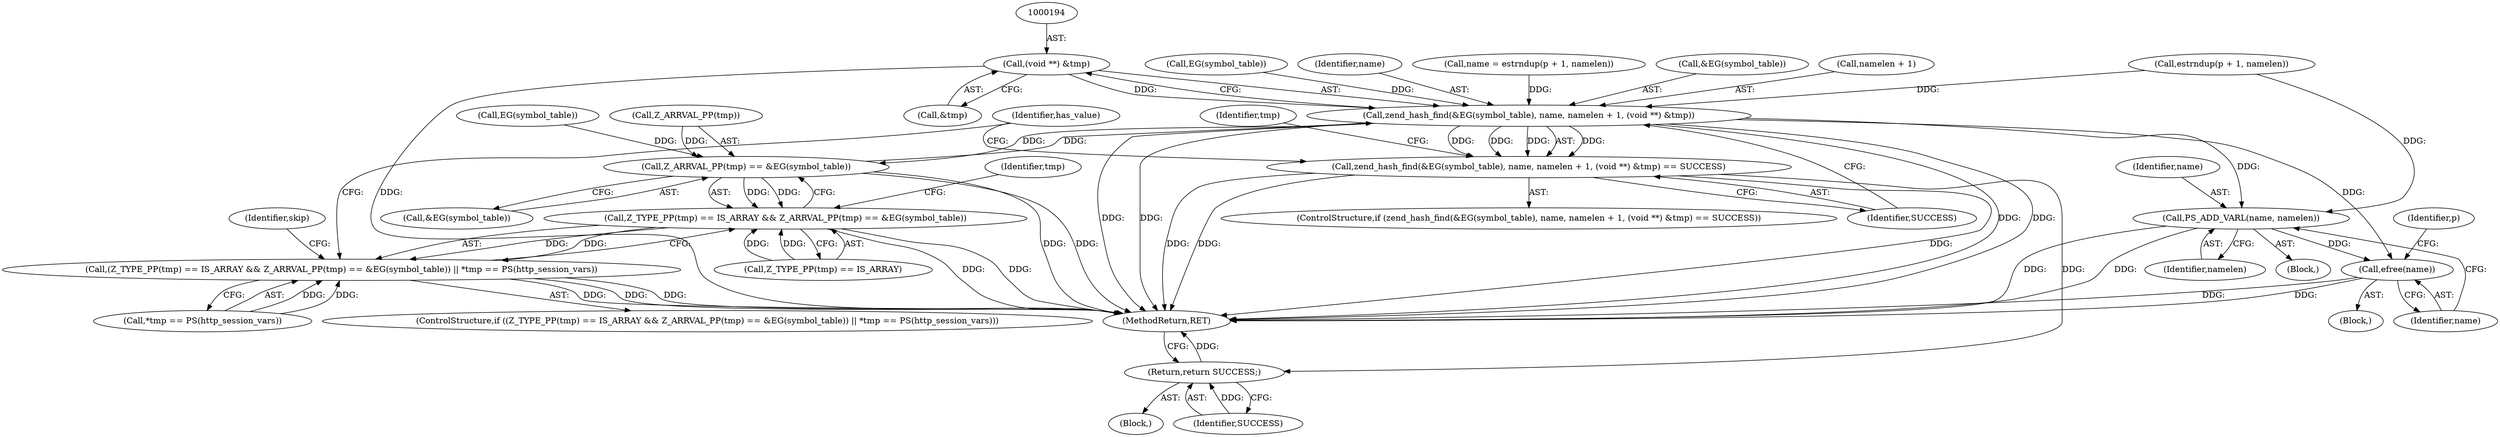 digraph "0_php-src_8763c6090d627d8bb0ee1d030c30e58f406be9ce?w=1@pointer" {
"1000193" [label="(Call,(void **) &tmp)"];
"1000185" [label="(Call,zend_hash_find(&EG(symbol_table), name, namelen + 1, (void **) &tmp))"];
"1000184" [label="(Call,zend_hash_find(&EG(symbol_table), name, namelen + 1, (void **) &tmp) == SUCCESS)"];
"1000253" [label="(Return,return SUCCESS;)"];
"1000206" [label="(Call,Z_ARRVAL_PP(tmp) == &EG(symbol_table))"];
"1000201" [label="(Call,Z_TYPE_PP(tmp) == IS_ARRAY && Z_ARRVAL_PP(tmp) == &EG(symbol_table))"];
"1000200" [label="(Call,(Z_TYPE_PP(tmp) == IS_ARRAY && Z_ARRVAL_PP(tmp) == &EG(symbol_table)) || *tmp == PS(http_session_vars))"];
"1000246" [label="(Call,PS_ADD_VARL(name, namelen))"];
"1000249" [label="(Call,efree(name))"];
"1000104" [label="(Block,)"];
"1000246" [label="(Call,PS_ADD_VARL(name, namelen))"];
"1000128" [label="(Identifier,p)"];
"1000190" [label="(Call,namelen + 1)"];
"1000255" [label="(MethodReturn,RET)"];
"1000187" [label="(Call,EG(symbol_table))"];
"1000189" [label="(Identifier,name)"];
"1000249" [label="(Call,efree(name))"];
"1000171" [label="(Call,name = estrndup(p + 1, namelen))"];
"1000130" [label="(Block,)"];
"1000202" [label="(Call,Z_TYPE_PP(tmp) == IS_ARRAY)"];
"1000183" [label="(ControlStructure,if (zend_hash_find(&EG(symbol_table), name, namelen + 1, (void **) &tmp) == SUCCESS))"];
"1000212" [label="(Call,*tmp == PS(http_session_vars))"];
"1000204" [label="(Identifier,tmp)"];
"1000210" [label="(Call,EG(symbol_table))"];
"1000201" [label="(Call,Z_TYPE_PP(tmp) == IS_ARRAY && Z_ARRVAL_PP(tmp) == &EG(symbol_table))"];
"1000197" [label="(Identifier,SUCCESS)"];
"1000248" [label="(Identifier,namelen)"];
"1000186" [label="(Call,&EG(symbol_table))"];
"1000250" [label="(Identifier,name)"];
"1000185" [label="(Call,zend_hash_find(&EG(symbol_table), name, namelen + 1, (void **) &tmp))"];
"1000173" [label="(Call,estrndup(p + 1, namelen))"];
"1000222" [label="(Identifier,has_value)"];
"1000199" [label="(ControlStructure,if ((Z_TYPE_PP(tmp) == IS_ARRAY && Z_ARRVAL_PP(tmp) == &EG(symbol_table)) || *tmp == PS(http_session_vars)))"];
"1000254" [label="(Identifier,SUCCESS)"];
"1000245" [label="(Block,)"];
"1000247" [label="(Identifier,name)"];
"1000253" [label="(Return,return SUCCESS;)"];
"1000219" [label="(Identifier,skip)"];
"1000200" [label="(Call,(Z_TYPE_PP(tmp) == IS_ARRAY && Z_ARRVAL_PP(tmp) == &EG(symbol_table)) || *tmp == PS(http_session_vars))"];
"1000209" [label="(Call,&EG(symbol_table))"];
"1000207" [label="(Call,Z_ARRVAL_PP(tmp))"];
"1000214" [label="(Identifier,tmp)"];
"1000195" [label="(Call,&tmp)"];
"1000206" [label="(Call,Z_ARRVAL_PP(tmp) == &EG(symbol_table))"];
"1000193" [label="(Call,(void **) &tmp)"];
"1000184" [label="(Call,zend_hash_find(&EG(symbol_table), name, namelen + 1, (void **) &tmp) == SUCCESS)"];
"1000193" -> "1000185"  [label="AST: "];
"1000193" -> "1000195"  [label="CFG: "];
"1000194" -> "1000193"  [label="AST: "];
"1000195" -> "1000193"  [label="AST: "];
"1000185" -> "1000193"  [label="CFG: "];
"1000193" -> "1000255"  [label="DDG: "];
"1000193" -> "1000185"  [label="DDG: "];
"1000185" -> "1000184"  [label="AST: "];
"1000186" -> "1000185"  [label="AST: "];
"1000189" -> "1000185"  [label="AST: "];
"1000190" -> "1000185"  [label="AST: "];
"1000197" -> "1000185"  [label="CFG: "];
"1000185" -> "1000255"  [label="DDG: "];
"1000185" -> "1000255"  [label="DDG: "];
"1000185" -> "1000255"  [label="DDG: "];
"1000185" -> "1000255"  [label="DDG: "];
"1000185" -> "1000184"  [label="DDG: "];
"1000185" -> "1000184"  [label="DDG: "];
"1000185" -> "1000184"  [label="DDG: "];
"1000185" -> "1000184"  [label="DDG: "];
"1000206" -> "1000185"  [label="DDG: "];
"1000187" -> "1000185"  [label="DDG: "];
"1000171" -> "1000185"  [label="DDG: "];
"1000173" -> "1000185"  [label="DDG: "];
"1000185" -> "1000206"  [label="DDG: "];
"1000185" -> "1000246"  [label="DDG: "];
"1000185" -> "1000249"  [label="DDG: "];
"1000184" -> "1000183"  [label="AST: "];
"1000184" -> "1000197"  [label="CFG: "];
"1000197" -> "1000184"  [label="AST: "];
"1000204" -> "1000184"  [label="CFG: "];
"1000222" -> "1000184"  [label="CFG: "];
"1000184" -> "1000255"  [label="DDG: "];
"1000184" -> "1000255"  [label="DDG: "];
"1000184" -> "1000255"  [label="DDG: "];
"1000184" -> "1000253"  [label="DDG: "];
"1000253" -> "1000104"  [label="AST: "];
"1000253" -> "1000254"  [label="CFG: "];
"1000254" -> "1000253"  [label="AST: "];
"1000255" -> "1000253"  [label="CFG: "];
"1000253" -> "1000255"  [label="DDG: "];
"1000254" -> "1000253"  [label="DDG: "];
"1000206" -> "1000201"  [label="AST: "];
"1000206" -> "1000209"  [label="CFG: "];
"1000207" -> "1000206"  [label="AST: "];
"1000209" -> "1000206"  [label="AST: "];
"1000201" -> "1000206"  [label="CFG: "];
"1000206" -> "1000255"  [label="DDG: "];
"1000206" -> "1000255"  [label="DDG: "];
"1000206" -> "1000201"  [label="DDG: "];
"1000206" -> "1000201"  [label="DDG: "];
"1000207" -> "1000206"  [label="DDG: "];
"1000210" -> "1000206"  [label="DDG: "];
"1000201" -> "1000200"  [label="AST: "];
"1000201" -> "1000202"  [label="CFG: "];
"1000202" -> "1000201"  [label="AST: "];
"1000214" -> "1000201"  [label="CFG: "];
"1000200" -> "1000201"  [label="CFG: "];
"1000201" -> "1000255"  [label="DDG: "];
"1000201" -> "1000255"  [label="DDG: "];
"1000201" -> "1000200"  [label="DDG: "];
"1000201" -> "1000200"  [label="DDG: "];
"1000202" -> "1000201"  [label="DDG: "];
"1000202" -> "1000201"  [label="DDG: "];
"1000200" -> "1000199"  [label="AST: "];
"1000200" -> "1000212"  [label="CFG: "];
"1000212" -> "1000200"  [label="AST: "];
"1000219" -> "1000200"  [label="CFG: "];
"1000222" -> "1000200"  [label="CFG: "];
"1000200" -> "1000255"  [label="DDG: "];
"1000200" -> "1000255"  [label="DDG: "];
"1000200" -> "1000255"  [label="DDG: "];
"1000212" -> "1000200"  [label="DDG: "];
"1000212" -> "1000200"  [label="DDG: "];
"1000246" -> "1000245"  [label="AST: "];
"1000246" -> "1000248"  [label="CFG: "];
"1000247" -> "1000246"  [label="AST: "];
"1000248" -> "1000246"  [label="AST: "];
"1000250" -> "1000246"  [label="CFG: "];
"1000246" -> "1000255"  [label="DDG: "];
"1000246" -> "1000255"  [label="DDG: "];
"1000173" -> "1000246"  [label="DDG: "];
"1000246" -> "1000249"  [label="DDG: "];
"1000249" -> "1000130"  [label="AST: "];
"1000249" -> "1000250"  [label="CFG: "];
"1000250" -> "1000249"  [label="AST: "];
"1000128" -> "1000249"  [label="CFG: "];
"1000249" -> "1000255"  [label="DDG: "];
"1000249" -> "1000255"  [label="DDG: "];
}

